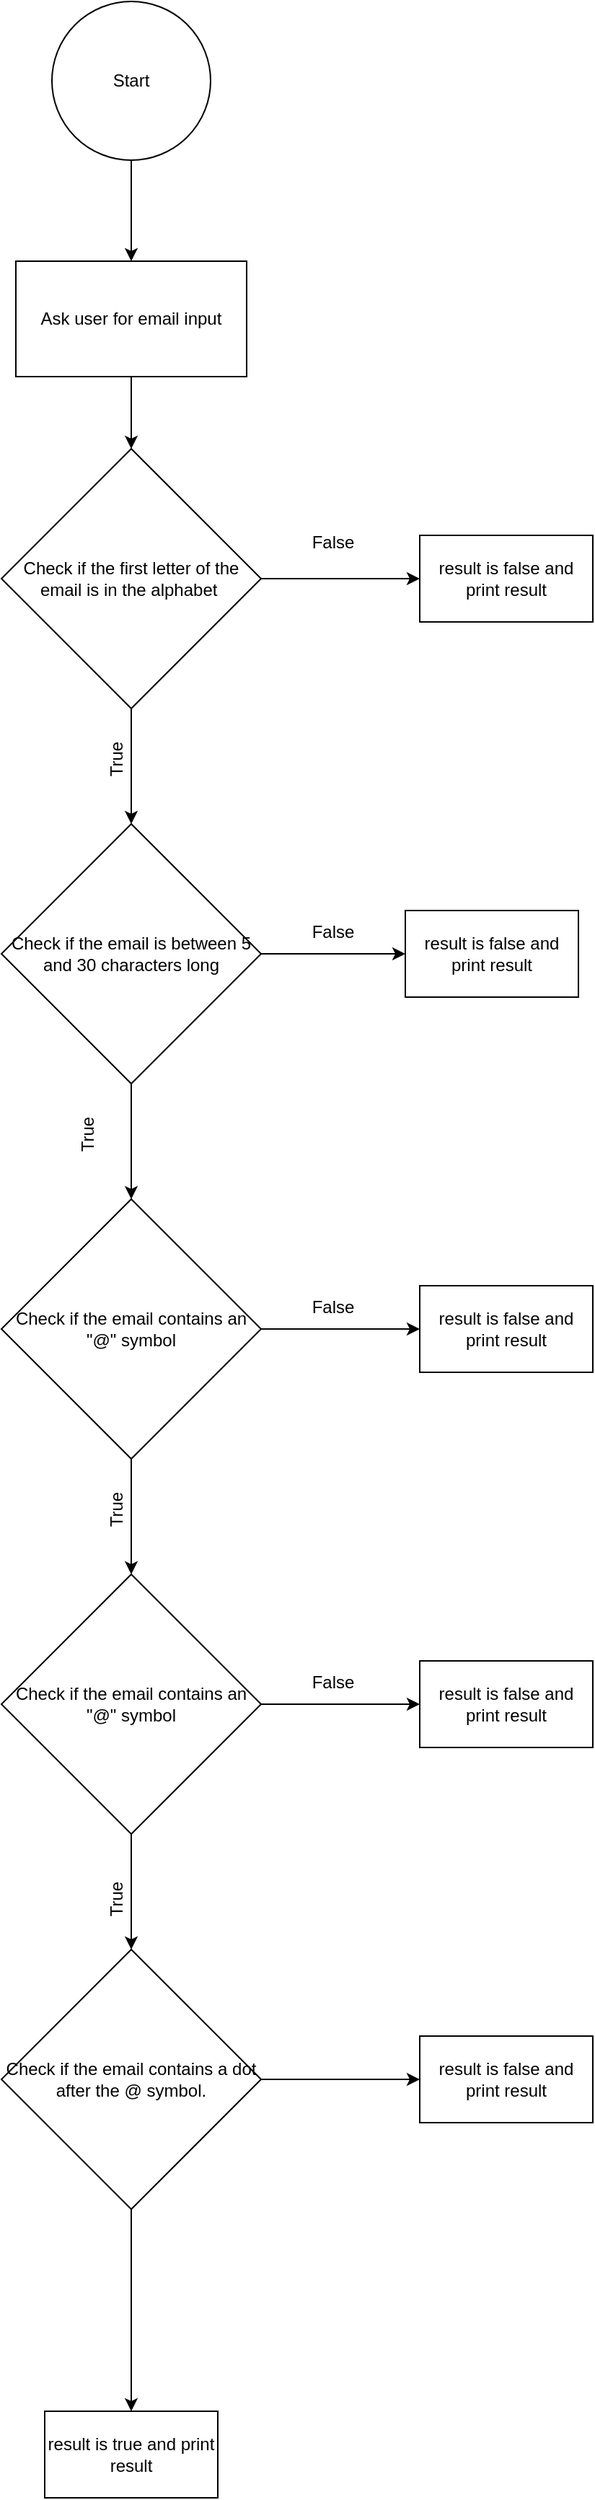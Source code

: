 <mxfile>
    <diagram id="wtji46m_pa8PHSEiUHdO" name="Page-1">
        <mxGraphModel dx="1130" dy="536" grid="1" gridSize="10" guides="1" tooltips="1" connect="1" arrows="1" fold="1" page="1" pageScale="1" pageWidth="850" pageHeight="1100" math="0" shadow="0">
            <root>
                <mxCell id="0"/>
                <mxCell id="1" parent="0"/>
                <mxCell id="4" value="" style="edgeStyle=none;html=1;" edge="1" parent="1" source="2" target="3">
                    <mxGeometry relative="1" as="geometry"/>
                </mxCell>
                <mxCell id="2" value="Start" style="ellipse;whiteSpace=wrap;html=1;aspect=fixed;" vertex="1" parent="1">
                    <mxGeometry x="35" width="110" height="110" as="geometry"/>
                </mxCell>
                <mxCell id="7" value="" style="edgeStyle=none;html=1;" edge="1" parent="1" source="3" target="6">
                    <mxGeometry relative="1" as="geometry"/>
                </mxCell>
                <mxCell id="3" value="Ask user for email input" style="whiteSpace=wrap;html=1;" vertex="1" parent="1">
                    <mxGeometry x="10" y="180" width="160" height="80" as="geometry"/>
                </mxCell>
                <mxCell id="9" value="" style="edgeStyle=none;html=1;" edge="1" parent="1" source="6" target="8">
                    <mxGeometry relative="1" as="geometry"/>
                </mxCell>
                <mxCell id="11" value="" style="edgeStyle=none;html=1;" edge="1" parent="1" source="6" target="10">
                    <mxGeometry relative="1" as="geometry"/>
                </mxCell>
                <mxCell id="6" value="Check if the first letter of the email is in the alphabet&amp;nbsp;" style="rhombus;whiteSpace=wrap;html=1;" vertex="1" parent="1">
                    <mxGeometry y="310" width="180" height="180" as="geometry"/>
                </mxCell>
                <mxCell id="16" value="" style="edgeStyle=none;html=1;" edge="1" parent="1" source="8" target="15">
                    <mxGeometry relative="1" as="geometry"/>
                </mxCell>
                <mxCell id="19" value="" style="edgeStyle=none;html=1;" edge="1" parent="1" source="8" target="18">
                    <mxGeometry relative="1" as="geometry"/>
                </mxCell>
                <mxCell id="8" value="Check if the email is between 5 and 30 characters long" style="rhombus;whiteSpace=wrap;html=1;" vertex="1" parent="1">
                    <mxGeometry y="570" width="180" height="180" as="geometry"/>
                </mxCell>
                <mxCell id="10" value="result is false and print result" style="whiteSpace=wrap;html=1;" vertex="1" parent="1">
                    <mxGeometry x="290" y="370" width="120" height="60" as="geometry"/>
                </mxCell>
                <mxCell id="12" value="False" style="text;html=1;strokeColor=none;fillColor=none;align=center;verticalAlign=middle;whiteSpace=wrap;rounded=0;" vertex="1" parent="1">
                    <mxGeometry x="200" y="360" width="60" height="30" as="geometry"/>
                </mxCell>
                <mxCell id="13" value="True" style="text;html=1;strokeColor=none;fillColor=none;align=center;verticalAlign=middle;whiteSpace=wrap;rounded=0;rotation=270;" vertex="1" parent="1">
                    <mxGeometry x="50" y="510" width="60" height="30" as="geometry"/>
                </mxCell>
                <mxCell id="15" value="result is false and print result" style="whiteSpace=wrap;html=1;" vertex="1" parent="1">
                    <mxGeometry x="280" y="630" width="120" height="60" as="geometry"/>
                </mxCell>
                <mxCell id="24" value="" style="edgeStyle=none;html=1;" edge="1" parent="1" source="18" target="23">
                    <mxGeometry relative="1" as="geometry"/>
                </mxCell>
                <mxCell id="27" value="" style="edgeStyle=none;html=1;" edge="1" parent="1" source="18" target="26">
                    <mxGeometry relative="1" as="geometry"/>
                </mxCell>
                <mxCell id="18" value="Check if the email contains an &quot;@&quot; symbol" style="rhombus;whiteSpace=wrap;html=1;" vertex="1" parent="1">
                    <mxGeometry y="830" width="180" height="180" as="geometry"/>
                </mxCell>
                <mxCell id="20" value="False" style="text;html=1;strokeColor=none;fillColor=none;align=center;verticalAlign=middle;whiteSpace=wrap;rounded=0;" vertex="1" parent="1">
                    <mxGeometry x="200" y="630" width="60" height="30" as="geometry"/>
                </mxCell>
                <mxCell id="22" value="True" style="text;html=1;strokeColor=none;fillColor=none;align=center;verticalAlign=middle;whiteSpace=wrap;rounded=0;rotation=270;" vertex="1" parent="1">
                    <mxGeometry x="30" y="770" width="60" height="30" as="geometry"/>
                </mxCell>
                <mxCell id="23" value="result is false and print result" style="whiteSpace=wrap;html=1;" vertex="1" parent="1">
                    <mxGeometry x="290" y="890" width="120" height="60" as="geometry"/>
                </mxCell>
                <mxCell id="42" value="" style="edgeStyle=none;html=1;" edge="1" parent="1" source="26" target="41">
                    <mxGeometry relative="1" as="geometry"/>
                </mxCell>
                <mxCell id="26" value="Check if the email contains an &quot;@&quot; symbol" style="rhombus;whiteSpace=wrap;html=1;" vertex="1" parent="1">
                    <mxGeometry y="1090" width="180" height="180" as="geometry"/>
                </mxCell>
                <mxCell id="28" value="False" style="text;html=1;strokeColor=none;fillColor=none;align=center;verticalAlign=middle;whiteSpace=wrap;rounded=0;" vertex="1" parent="1">
                    <mxGeometry x="200" y="890" width="60" height="30" as="geometry"/>
                </mxCell>
                <mxCell id="33" value="True" style="text;html=1;strokeColor=none;fillColor=none;align=center;verticalAlign=middle;whiteSpace=wrap;rounded=0;rotation=270;" vertex="1" parent="1">
                    <mxGeometry x="50" y="1030" width="60" height="30" as="geometry"/>
                </mxCell>
                <mxCell id="34" value="False" style="text;html=1;strokeColor=none;fillColor=none;align=center;verticalAlign=middle;whiteSpace=wrap;rounded=0;" vertex="1" parent="1">
                    <mxGeometry x="200" y="1150" width="60" height="30" as="geometry"/>
                </mxCell>
                <mxCell id="35" value="" style="edgeStyle=none;html=1;" edge="1" parent="1">
                    <mxGeometry relative="1" as="geometry">
                        <mxPoint x="180" y="1180" as="sourcePoint"/>
                        <mxPoint x="290" y="1180" as="targetPoint"/>
                    </mxGeometry>
                </mxCell>
                <mxCell id="36" value="result is false and print result" style="whiteSpace=wrap;html=1;" vertex="1" parent="1">
                    <mxGeometry x="290" y="1150" width="120" height="60" as="geometry"/>
                </mxCell>
                <mxCell id="37" value="True" style="text;html=1;strokeColor=none;fillColor=none;align=center;verticalAlign=middle;whiteSpace=wrap;rounded=0;rotation=270;" vertex="1" parent="1">
                    <mxGeometry x="50" y="1300" width="60" height="30" as="geometry"/>
                </mxCell>
                <mxCell id="45" value="" style="edgeStyle=none;html=1;" edge="1" parent="1" source="41" target="44">
                    <mxGeometry relative="1" as="geometry"/>
                </mxCell>
                <mxCell id="47" value="" style="edgeStyle=none;html=1;" edge="1" parent="1" source="41" target="46">
                    <mxGeometry relative="1" as="geometry"/>
                </mxCell>
                <mxCell id="41" value="Check if the email contains a dot after the @ symbol." style="rhombus;whiteSpace=wrap;html=1;" vertex="1" parent="1">
                    <mxGeometry y="1350" width="180" height="180" as="geometry"/>
                </mxCell>
                <mxCell id="44" value="result is true and print result" style="whiteSpace=wrap;html=1;" vertex="1" parent="1">
                    <mxGeometry x="30" y="1670" width="120" height="60" as="geometry"/>
                </mxCell>
                <mxCell id="46" value="result is false and print result" style="whiteSpace=wrap;html=1;" vertex="1" parent="1">
                    <mxGeometry x="290" y="1410" width="120" height="60" as="geometry"/>
                </mxCell>
            </root>
        </mxGraphModel>
    </diagram>
</mxfile>